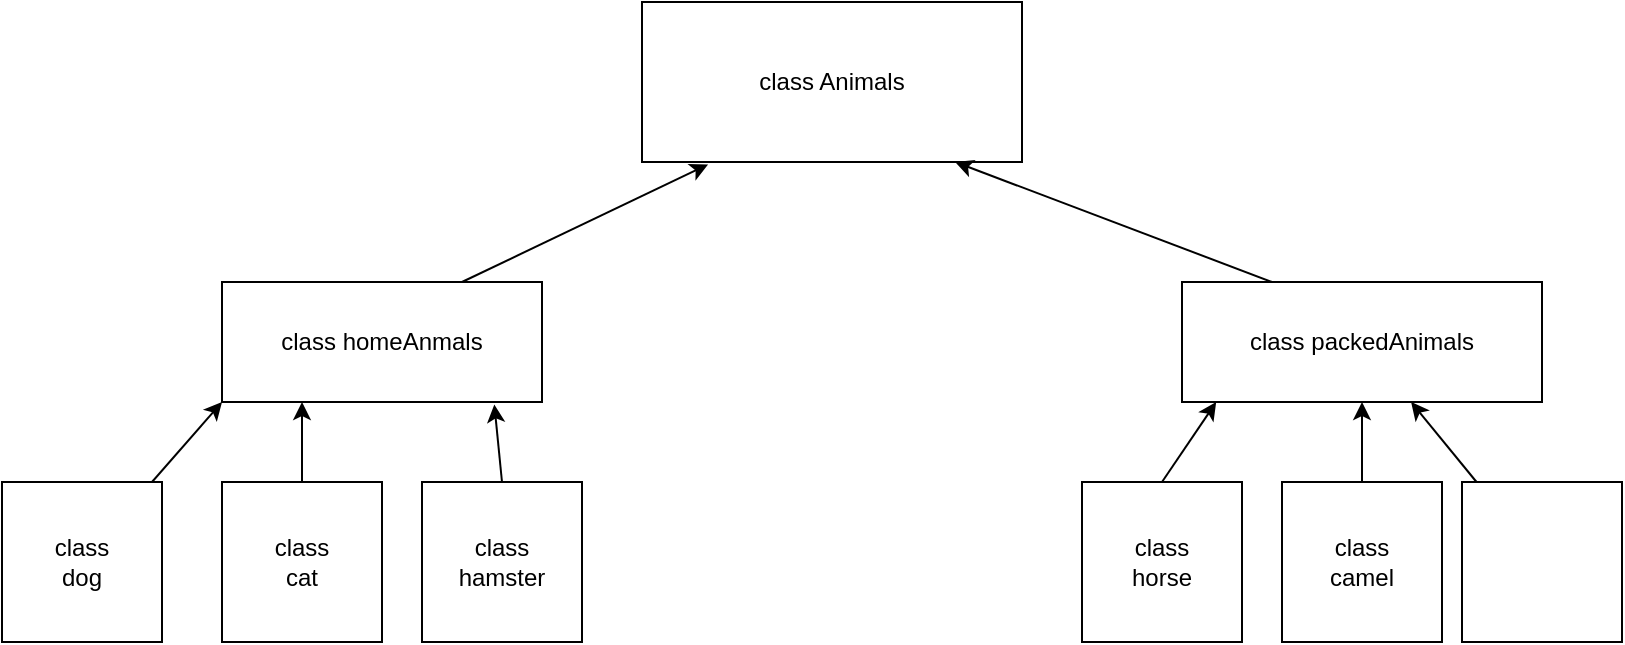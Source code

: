 <mxfile>
    <diagram id="4syfBPBhS45yA5DURLuQ" name="Страница 1">
        <mxGraphModel dx="935" dy="348" grid="1" gridSize="10" guides="1" tooltips="1" connect="1" arrows="1" fold="1" page="1" pageScale="1" pageWidth="827" pageHeight="1169" math="0" shadow="0">
            <root>
                <mxCell id="0"/>
                <mxCell id="1" parent="0"/>
                <mxCell id="2" value="class Animals" style="rounded=0;whiteSpace=wrap;html=1;" vertex="1" parent="1">
                    <mxGeometry x="330" y="40" width="190" height="80" as="geometry"/>
                </mxCell>
                <mxCell id="12" style="edgeStyle=none;html=1;exitX=0.75;exitY=0;exitDx=0;exitDy=0;entryX=0.174;entryY=1.015;entryDx=0;entryDy=0;entryPerimeter=0;" edge="1" parent="1" source="3" target="2">
                    <mxGeometry relative="1" as="geometry">
                        <mxPoint x="240" y="160" as="targetPoint"/>
                    </mxGeometry>
                </mxCell>
                <mxCell id="3" value="class homeAnmals" style="rounded=0;whiteSpace=wrap;html=1;" vertex="1" parent="1">
                    <mxGeometry x="120" y="180" width="160" height="60" as="geometry"/>
                </mxCell>
                <mxCell id="13" style="edgeStyle=none;html=1;exitX=0.25;exitY=0;exitDx=0;exitDy=0;entryX=0.824;entryY=1;entryDx=0;entryDy=0;entryPerimeter=0;" edge="1" parent="1" source="4" target="2">
                    <mxGeometry relative="1" as="geometry"/>
                </mxCell>
                <mxCell id="4" value="class packedAnimals" style="rounded=0;whiteSpace=wrap;html=1;" vertex="1" parent="1">
                    <mxGeometry x="600" y="180" width="180" height="60" as="geometry"/>
                </mxCell>
                <mxCell id="14" style="edgeStyle=none;html=1;entryX=0;entryY=1;entryDx=0;entryDy=0;" edge="1" parent="1" source="6" target="3">
                    <mxGeometry relative="1" as="geometry"/>
                </mxCell>
                <mxCell id="6" value="class&lt;br&gt;dog" style="whiteSpace=wrap;html=1;aspect=fixed;" vertex="1" parent="1">
                    <mxGeometry x="10" y="280" width="80" height="80" as="geometry"/>
                </mxCell>
                <mxCell id="15" style="edgeStyle=none;html=1;exitX=0.5;exitY=0;exitDx=0;exitDy=0;entryX=0.25;entryY=1;entryDx=0;entryDy=0;" edge="1" parent="1" source="7" target="3">
                    <mxGeometry relative="1" as="geometry"/>
                </mxCell>
                <mxCell id="7" value="class&lt;br&gt;cat" style="whiteSpace=wrap;html=1;aspect=fixed;" vertex="1" parent="1">
                    <mxGeometry x="120" y="280" width="80" height="80" as="geometry"/>
                </mxCell>
                <mxCell id="16" style="edgeStyle=none;html=1;exitX=0.5;exitY=0;exitDx=0;exitDy=0;entryX=0.851;entryY=1.021;entryDx=0;entryDy=0;entryPerimeter=0;" edge="1" parent="1" source="8" target="3">
                    <mxGeometry relative="1" as="geometry"/>
                </mxCell>
                <mxCell id="8" value="class&lt;br&gt;hamster" style="whiteSpace=wrap;html=1;aspect=fixed;" vertex="1" parent="1">
                    <mxGeometry x="220" y="280" width="80" height="80" as="geometry"/>
                </mxCell>
                <mxCell id="19" value="" style="edgeStyle=none;html=1;" edge="1" parent="1" source="9" target="4">
                    <mxGeometry relative="1" as="geometry"/>
                </mxCell>
                <mxCell id="9" value="" style="whiteSpace=wrap;html=1;aspect=fixed;" vertex="1" parent="1">
                    <mxGeometry x="740" y="280" width="80" height="80" as="geometry"/>
                </mxCell>
                <mxCell id="18" value="" style="edgeStyle=none;html=1;" edge="1" parent="1" source="10" target="4">
                    <mxGeometry relative="1" as="geometry"/>
                </mxCell>
                <mxCell id="10" value="class&lt;br&gt;camel" style="whiteSpace=wrap;html=1;aspect=fixed;" vertex="1" parent="1">
                    <mxGeometry x="650" y="280" width="80" height="80" as="geometry"/>
                </mxCell>
                <mxCell id="17" style="edgeStyle=none;html=1;exitX=0.5;exitY=0;exitDx=0;exitDy=0;entryX=0.095;entryY=1.001;entryDx=0;entryDy=0;entryPerimeter=0;" edge="1" parent="1" source="11" target="4">
                    <mxGeometry relative="1" as="geometry"/>
                </mxCell>
                <mxCell id="11" value="class&lt;br&gt;horse" style="whiteSpace=wrap;html=1;aspect=fixed;" vertex="1" parent="1">
                    <mxGeometry x="550" y="280" width="80" height="80" as="geometry"/>
                </mxCell>
            </root>
        </mxGraphModel>
    </diagram>
</mxfile>